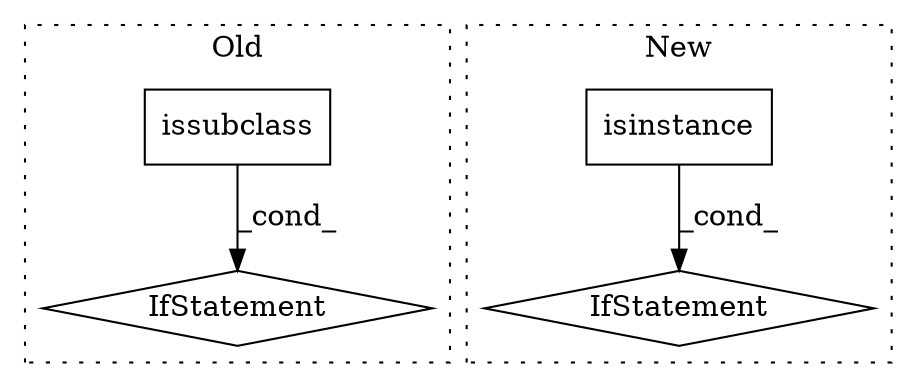 digraph G {
subgraph cluster0 {
1 [label="issubclass" a="32" s="3404,3440" l="11,1" shape="box"];
3 [label="IfStatement" a="25" s="3367,3441" l="4,2" shape="diamond"];
label = "Old";
style="dotted";
}
subgraph cluster1 {
2 [label="isinstance" a="32" s="3268,3289" l="11,1" shape="box"];
4 [label="IfStatement" a="25" s="3263,3290" l="4,2" shape="diamond"];
label = "New";
style="dotted";
}
1 -> 3 [label="_cond_"];
2 -> 4 [label="_cond_"];
}